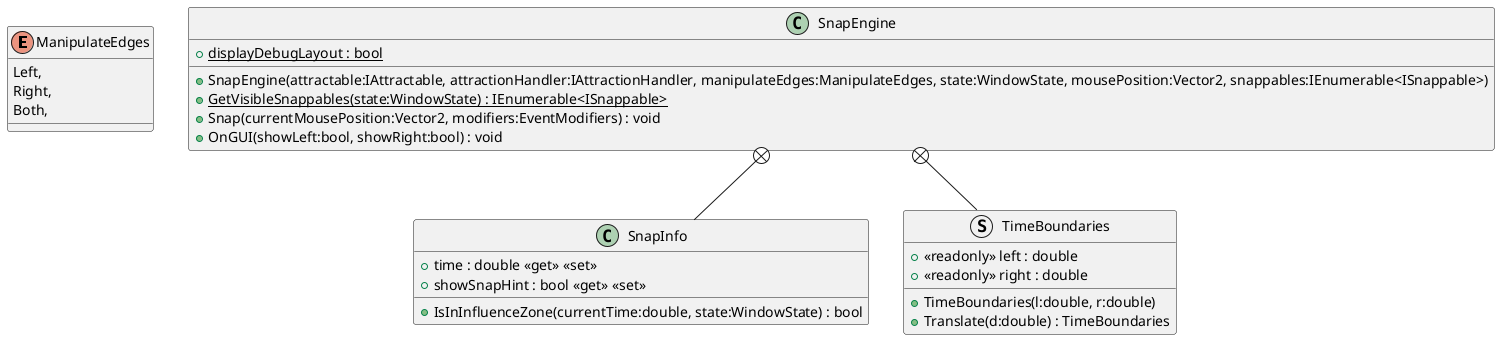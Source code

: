@startuml
enum ManipulateEdges {
    Left,
    Right,
    Both,
}
class SnapEngine {
    + {static} displayDebugLayout : bool
    + SnapEngine(attractable:IAttractable, attractionHandler:IAttractionHandler, manipulateEdges:ManipulateEdges, state:WindowState, mousePosition:Vector2, snappables:IEnumerable<ISnappable>)
    + {static} GetVisibleSnappables(state:WindowState) : IEnumerable<ISnappable>
    + Snap(currentMousePosition:Vector2, modifiers:EventModifiers) : void
    + OnGUI(showLeft:bool, showRight:bool) : void
}
class SnapInfo {
    + time : double <<get>> <<set>>
    + showSnapHint : bool <<get>> <<set>>
    + IsInInfluenceZone(currentTime:double, state:WindowState) : bool
}
struct TimeBoundaries {
    + TimeBoundaries(l:double, r:double)
    + <<readonly>> left : double
    + <<readonly>> right : double
    + Translate(d:double) : TimeBoundaries
}
SnapEngine +-- SnapInfo
SnapEngine +-- TimeBoundaries
@enduml
